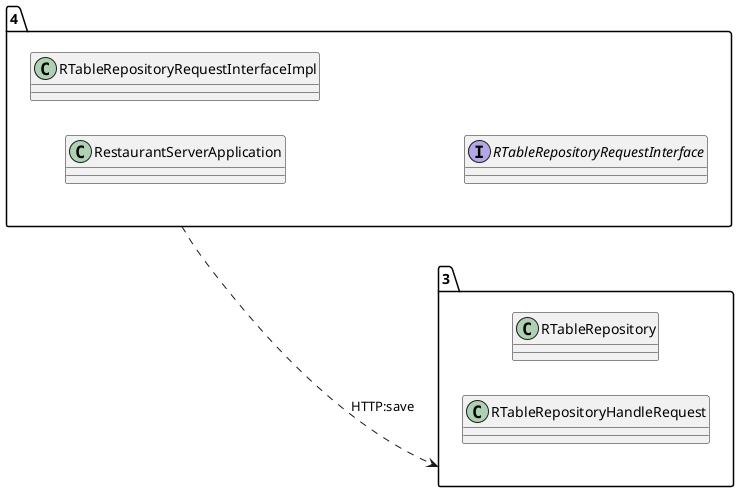 @startuml 
allow_mixing
left to right direction
package "4"{
class RestaurantServerApplication
class RTableRepositoryRequestInterfaceImpl
interface RTableRepositoryRequestInterface

}
package "3"{
class RTableRepository
class RTableRepositoryHandleRequest

}
"4" ..> "3":HTTP:save
@enduml